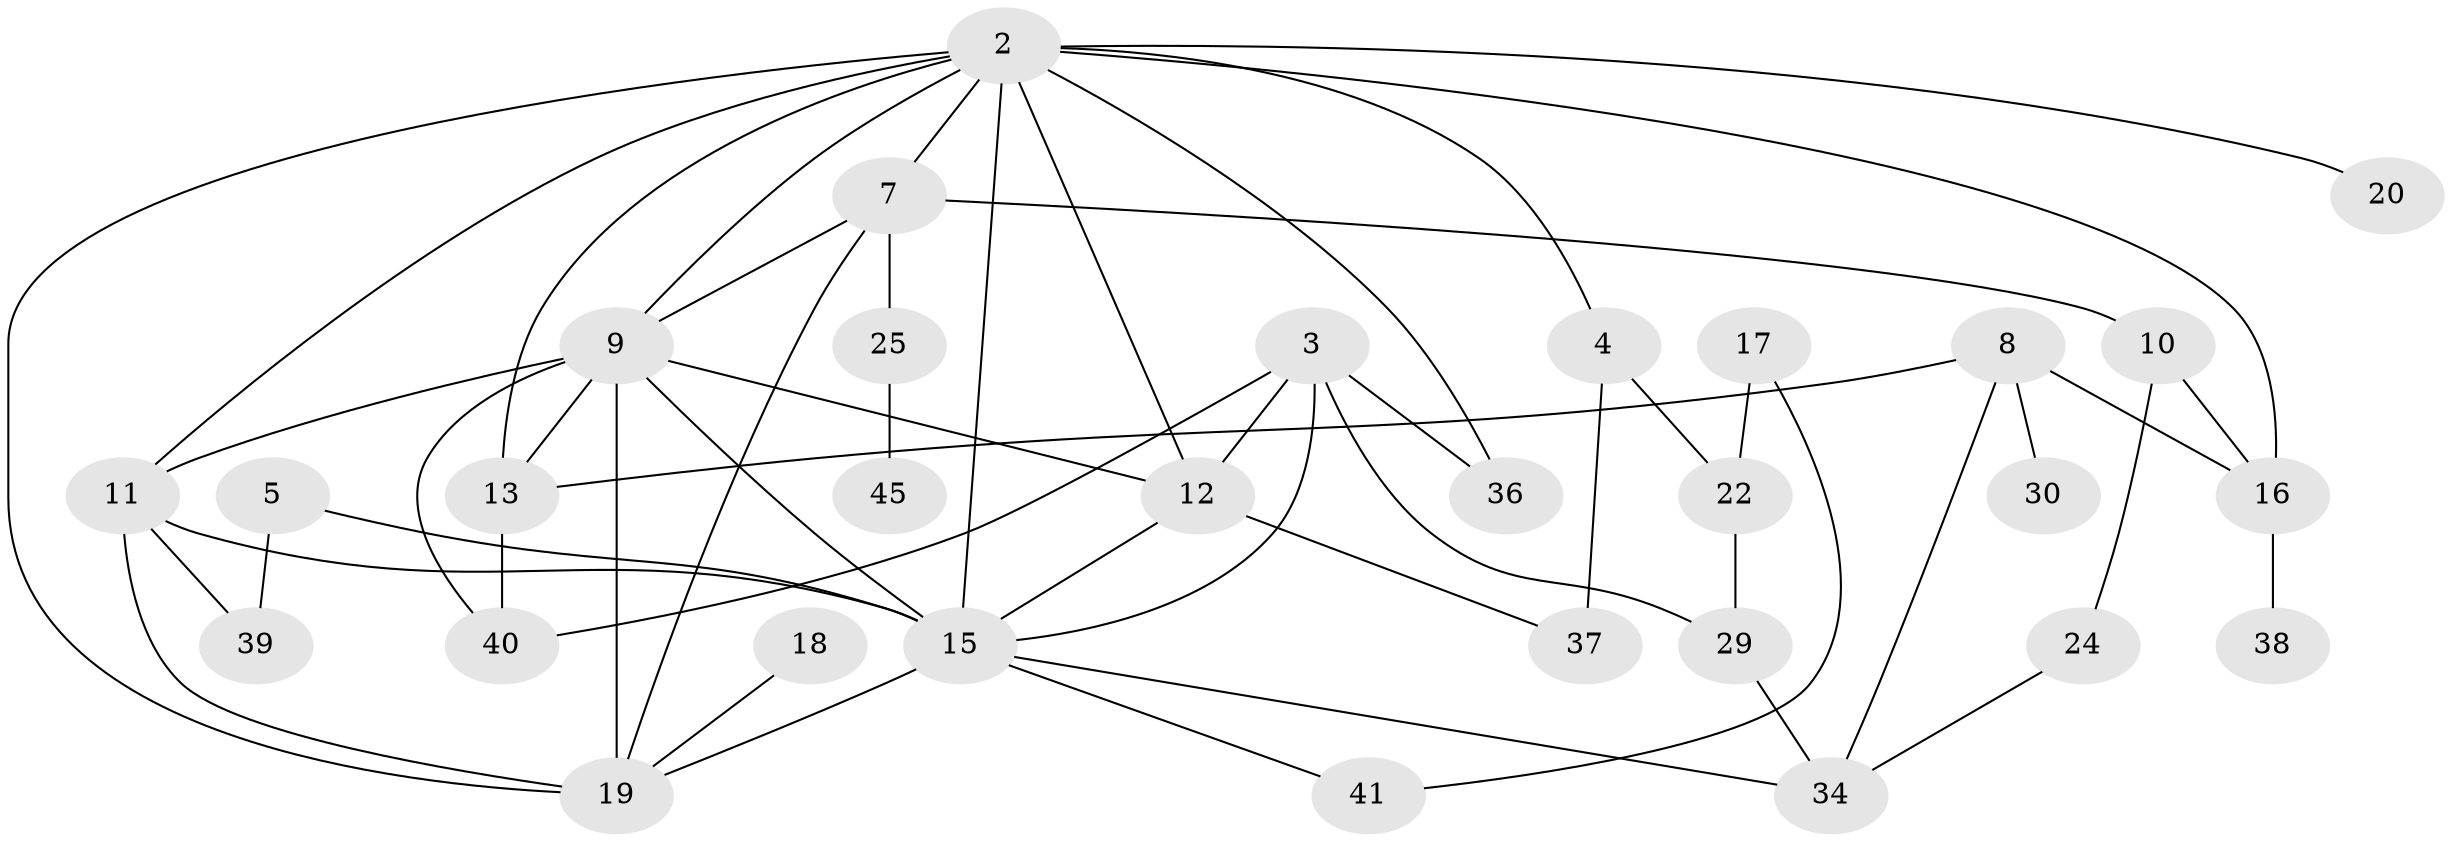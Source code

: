 // original degree distribution, {0: 0.13636363636363635, 3: 0.2545454545454545, 2: 0.22727272727272727, 1: 0.19090909090909092, 4: 0.11818181818181818, 5: 0.02727272727272727, 6: 0.045454545454545456}
// Generated by graph-tools (version 1.1) at 2025/48/03/04/25 22:48:22]
// undirected, 30 vertices, 53 edges
graph export_dot {
  node [color=gray90,style=filled];
  2;
  3;
  4;
  5;
  7;
  8;
  9;
  10;
  11;
  12;
  13;
  15;
  16;
  17;
  18;
  19;
  20;
  22;
  24;
  25;
  29;
  30;
  34;
  36;
  37;
  38;
  39;
  40;
  41;
  45;
  2 -- 4 [weight=2.0];
  2 -- 7 [weight=2.0];
  2 -- 9 [weight=1.0];
  2 -- 11 [weight=1.0];
  2 -- 12 [weight=2.0];
  2 -- 13 [weight=1.0];
  2 -- 15 [weight=1.0];
  2 -- 16 [weight=1.0];
  2 -- 19 [weight=2.0];
  2 -- 20 [weight=1.0];
  2 -- 36 [weight=1.0];
  3 -- 12 [weight=1.0];
  3 -- 15 [weight=1.0];
  3 -- 29 [weight=1.0];
  3 -- 36 [weight=1.0];
  3 -- 40 [weight=1.0];
  4 -- 22 [weight=1.0];
  4 -- 37 [weight=2.0];
  5 -- 15 [weight=1.0];
  5 -- 39 [weight=1.0];
  7 -- 9 [weight=1.0];
  7 -- 10 [weight=1.0];
  7 -- 19 [weight=1.0];
  7 -- 25 [weight=1.0];
  8 -- 13 [weight=1.0];
  8 -- 16 [weight=2.0];
  8 -- 30 [weight=2.0];
  8 -- 34 [weight=1.0];
  9 -- 11 [weight=1.0];
  9 -- 12 [weight=1.0];
  9 -- 13 [weight=1.0];
  9 -- 15 [weight=1.0];
  9 -- 19 [weight=1.0];
  9 -- 40 [weight=1.0];
  10 -- 16 [weight=1.0];
  10 -- 24 [weight=1.0];
  11 -- 15 [weight=5.0];
  11 -- 19 [weight=1.0];
  11 -- 39 [weight=1.0];
  12 -- 15 [weight=1.0];
  12 -- 37 [weight=1.0];
  13 -- 40 [weight=2.0];
  15 -- 19 [weight=1.0];
  15 -- 34 [weight=1.0];
  15 -- 41 [weight=1.0];
  16 -- 38 [weight=1.0];
  17 -- 22 [weight=2.0];
  17 -- 41 [weight=1.0];
  18 -- 19 [weight=1.0];
  22 -- 29 [weight=1.0];
  24 -- 34 [weight=1.0];
  25 -- 45 [weight=1.0];
  29 -- 34 [weight=1.0];
}
